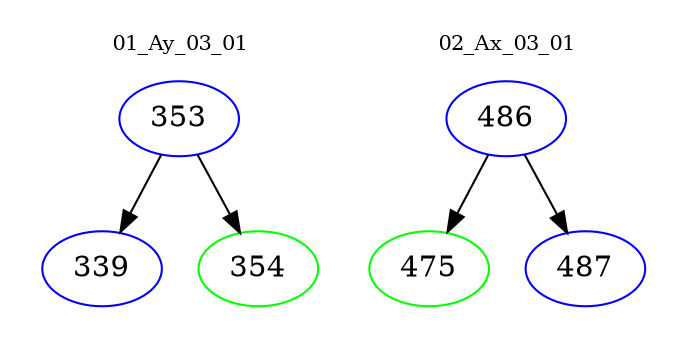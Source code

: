 digraph{
subgraph cluster_0 {
color = white
label = "01_Ay_03_01";
fontsize=10;
T0_353 [label="353", color="blue"]
T0_353 -> T0_339 [color="black"]
T0_339 [label="339", color="blue"]
T0_353 -> T0_354 [color="black"]
T0_354 [label="354", color="green"]
}
subgraph cluster_1 {
color = white
label = "02_Ax_03_01";
fontsize=10;
T1_486 [label="486", color="blue"]
T1_486 -> T1_475 [color="black"]
T1_475 [label="475", color="green"]
T1_486 -> T1_487 [color="black"]
T1_487 [label="487", color="blue"]
}
}
